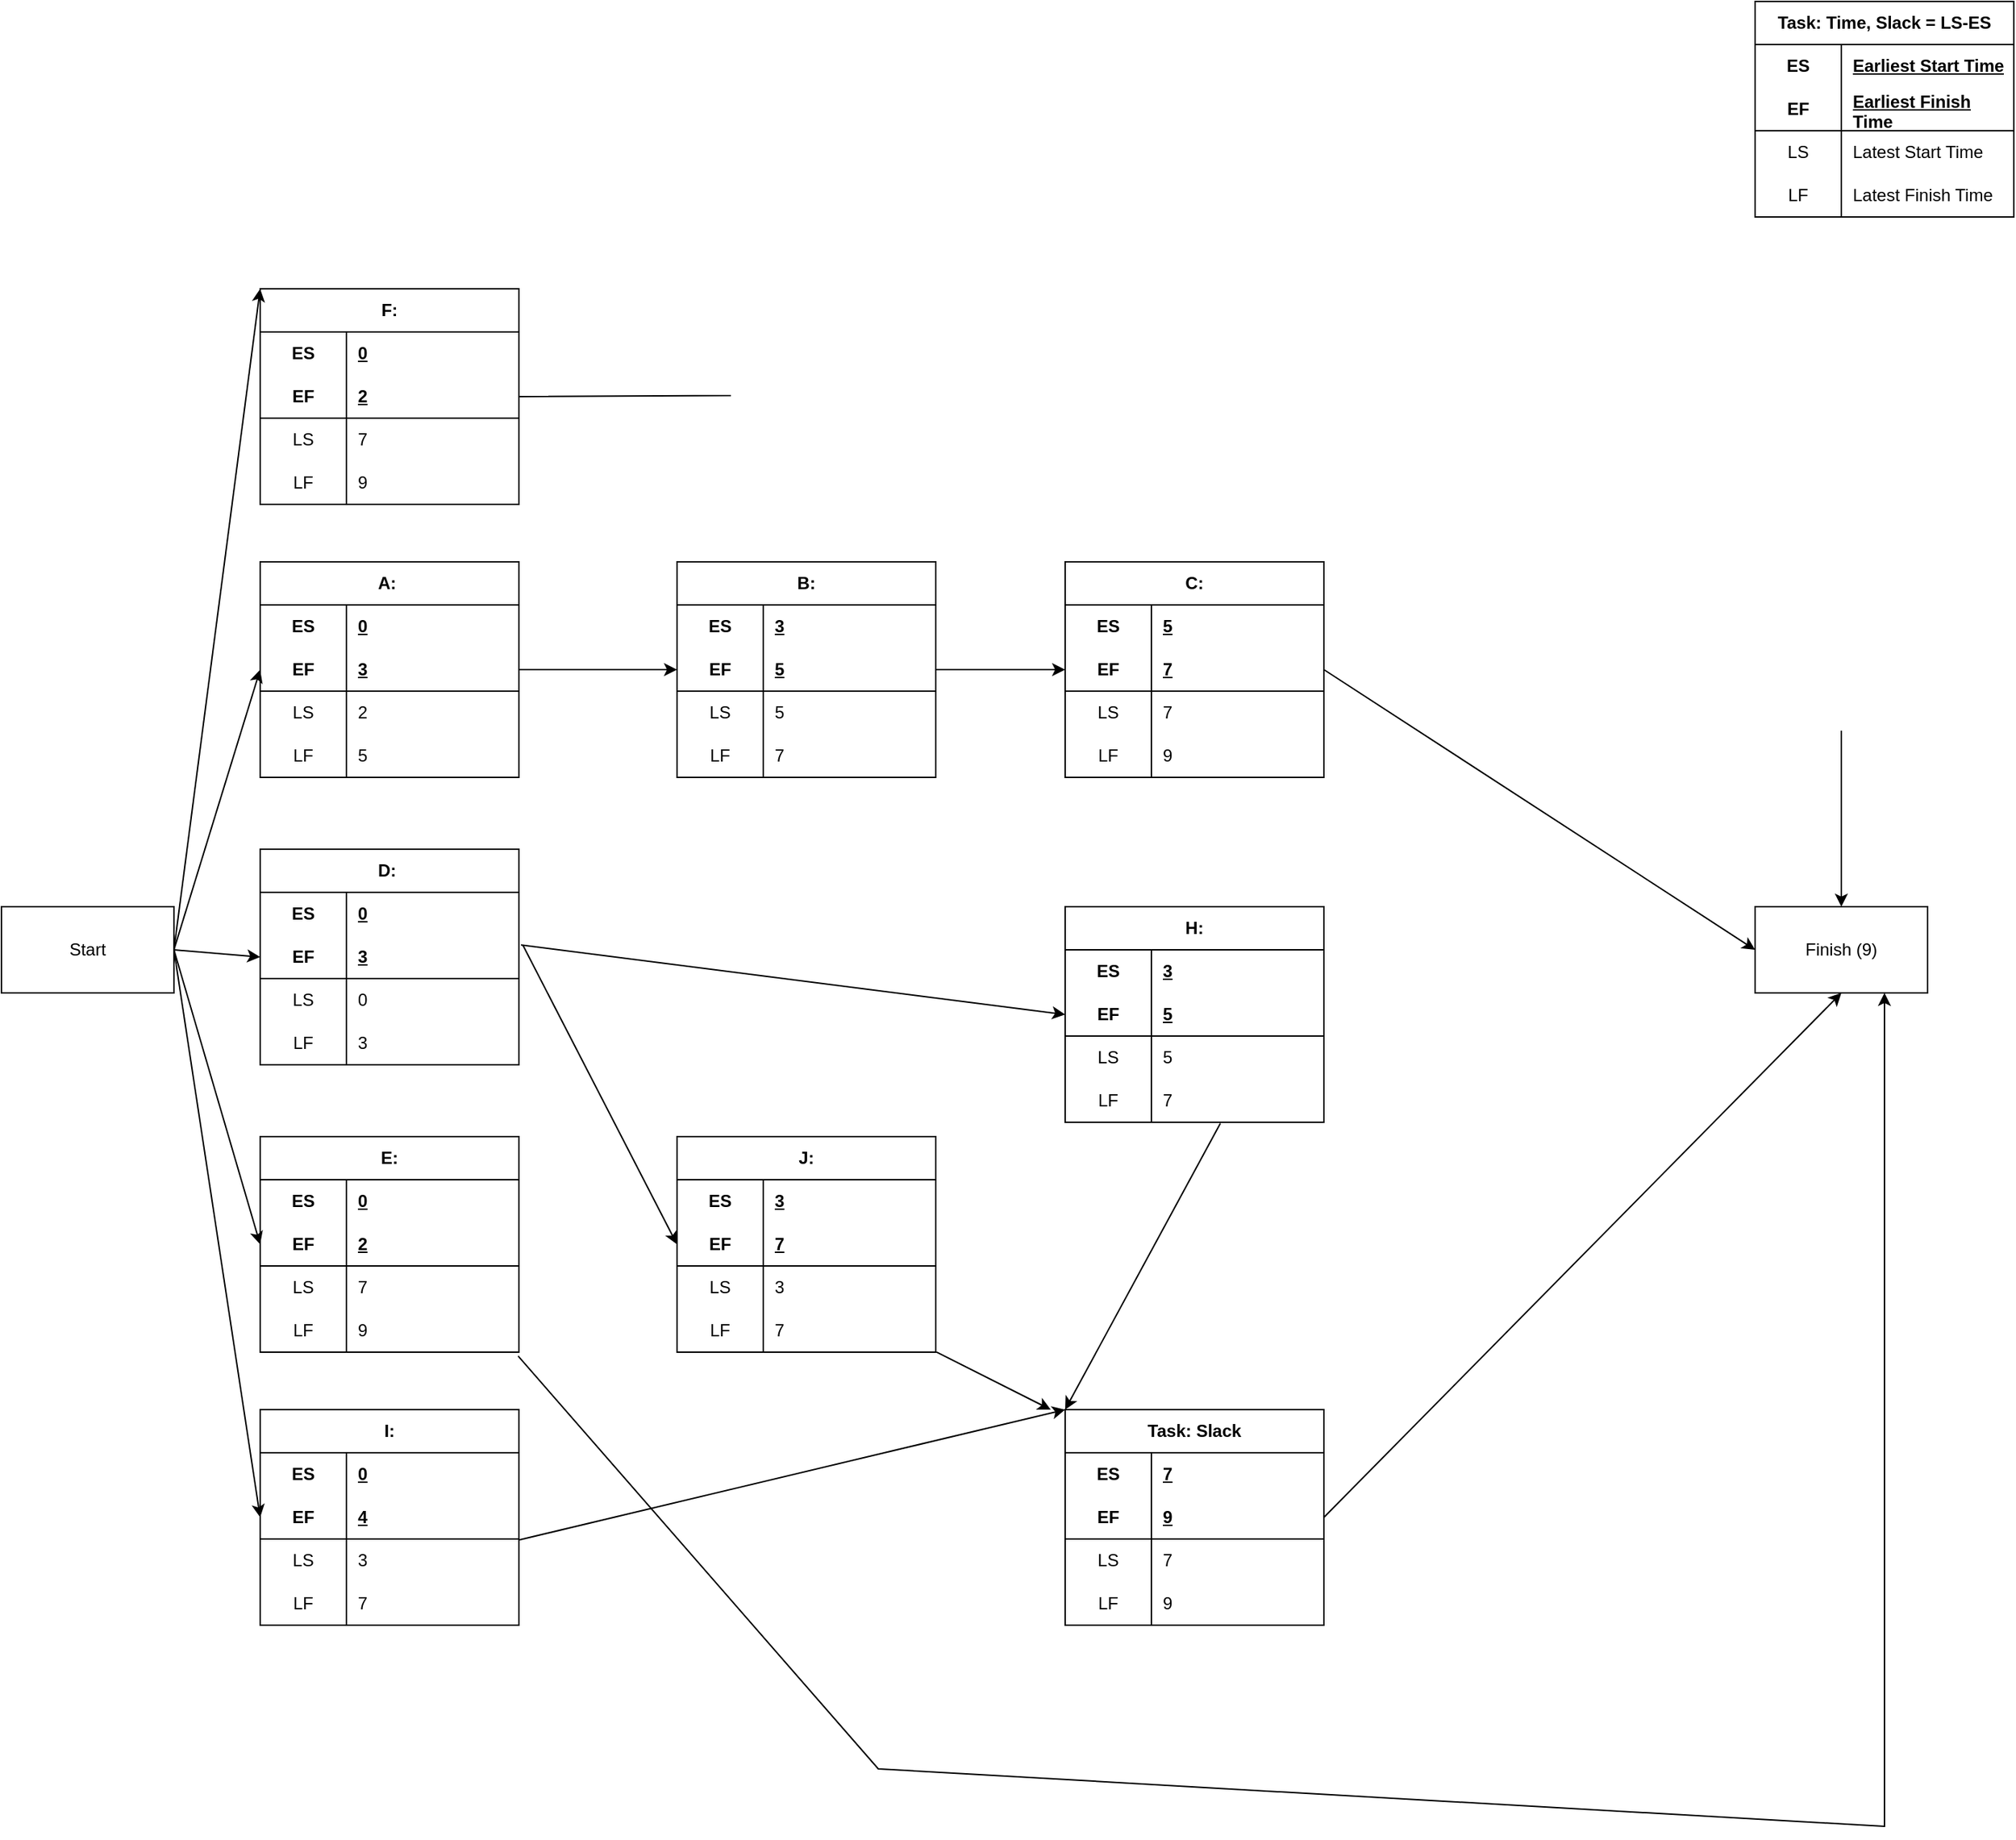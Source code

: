 <mxfile version="24.6.4" type="github">
  <diagram name="Page-1" id="XeoXQkk8DJOPm01lvO3H">
    <mxGraphModel dx="3203" dy="2338" grid="1" gridSize="10" guides="1" tooltips="1" connect="1" arrows="1" fold="1" page="1" pageScale="1" pageWidth="850" pageHeight="1100" math="0" shadow="0">
      <root>
        <mxCell id="0" />
        <mxCell id="1" parent="0" />
        <mxCell id="TJnbPztA86zwDhUVfEwh-1" value="Start" style="rounded=0;whiteSpace=wrap;html=1;" parent="1" vertex="1">
          <mxGeometry x="-210" y="400" width="120" height="60" as="geometry" />
        </mxCell>
        <mxCell id="TJnbPztA86zwDhUVfEwh-16" value="Task: Time, Slack = LS-ES" style="shape=table;startSize=30;container=1;collapsible=1;childLayout=tableLayout;fixedRows=1;rowLines=0;fontStyle=1;align=center;resizeLast=1;html=1;whiteSpace=wrap;" parent="1" vertex="1">
          <mxGeometry x="1010" y="-230" width="180" height="150" as="geometry" />
        </mxCell>
        <mxCell id="TJnbPztA86zwDhUVfEwh-17" value="" style="shape=tableRow;horizontal=0;startSize=0;swimlaneHead=0;swimlaneBody=0;fillColor=none;collapsible=0;dropTarget=0;points=[[0,0.5],[1,0.5]];portConstraint=eastwest;top=0;left=0;right=0;bottom=0;html=1;" parent="TJnbPztA86zwDhUVfEwh-16" vertex="1">
          <mxGeometry y="30" width="180" height="30" as="geometry" />
        </mxCell>
        <mxCell id="TJnbPztA86zwDhUVfEwh-18" value="ES" style="shape=partialRectangle;connectable=0;fillColor=none;top=0;left=0;bottom=0;right=0;fontStyle=1;overflow=hidden;html=1;whiteSpace=wrap;" parent="TJnbPztA86zwDhUVfEwh-17" vertex="1">
          <mxGeometry width="60" height="30" as="geometry">
            <mxRectangle width="60" height="30" as="alternateBounds" />
          </mxGeometry>
        </mxCell>
        <mxCell id="TJnbPztA86zwDhUVfEwh-19" value="Earliest Start Time" style="shape=partialRectangle;connectable=0;fillColor=none;top=0;left=0;bottom=0;right=0;align=left;spacingLeft=6;fontStyle=5;overflow=hidden;html=1;whiteSpace=wrap;" parent="TJnbPztA86zwDhUVfEwh-17" vertex="1">
          <mxGeometry x="60" width="120" height="30" as="geometry">
            <mxRectangle width="120" height="30" as="alternateBounds" />
          </mxGeometry>
        </mxCell>
        <mxCell id="TJnbPztA86zwDhUVfEwh-20" value="" style="shape=tableRow;horizontal=0;startSize=0;swimlaneHead=0;swimlaneBody=0;fillColor=none;collapsible=0;dropTarget=0;points=[[0,0.5],[1,0.5]];portConstraint=eastwest;top=0;left=0;right=0;bottom=1;html=1;" parent="TJnbPztA86zwDhUVfEwh-16" vertex="1">
          <mxGeometry y="60" width="180" height="30" as="geometry" />
        </mxCell>
        <mxCell id="TJnbPztA86zwDhUVfEwh-21" value="EF" style="shape=partialRectangle;connectable=0;fillColor=none;top=0;left=0;bottom=0;right=0;fontStyle=1;overflow=hidden;html=1;whiteSpace=wrap;" parent="TJnbPztA86zwDhUVfEwh-20" vertex="1">
          <mxGeometry width="60" height="30" as="geometry">
            <mxRectangle width="60" height="30" as="alternateBounds" />
          </mxGeometry>
        </mxCell>
        <mxCell id="TJnbPztA86zwDhUVfEwh-22" value="Earliest Finish Time" style="shape=partialRectangle;connectable=0;fillColor=none;top=0;left=0;bottom=0;right=0;align=left;spacingLeft=6;fontStyle=5;overflow=hidden;html=1;whiteSpace=wrap;" parent="TJnbPztA86zwDhUVfEwh-20" vertex="1">
          <mxGeometry x="60" width="120" height="30" as="geometry">
            <mxRectangle width="120" height="30" as="alternateBounds" />
          </mxGeometry>
        </mxCell>
        <mxCell id="TJnbPztA86zwDhUVfEwh-23" value="" style="shape=tableRow;horizontal=0;startSize=0;swimlaneHead=0;swimlaneBody=0;fillColor=none;collapsible=0;dropTarget=0;points=[[0,0.5],[1,0.5]];portConstraint=eastwest;top=0;left=0;right=0;bottom=0;html=1;" parent="TJnbPztA86zwDhUVfEwh-16" vertex="1">
          <mxGeometry y="90" width="180" height="30" as="geometry" />
        </mxCell>
        <mxCell id="TJnbPztA86zwDhUVfEwh-24" value="LS" style="shape=partialRectangle;connectable=0;fillColor=none;top=0;left=0;bottom=0;right=0;editable=1;overflow=hidden;html=1;whiteSpace=wrap;" parent="TJnbPztA86zwDhUVfEwh-23" vertex="1">
          <mxGeometry width="60" height="30" as="geometry">
            <mxRectangle width="60" height="30" as="alternateBounds" />
          </mxGeometry>
        </mxCell>
        <mxCell id="TJnbPztA86zwDhUVfEwh-25" value="Latest Start Time" style="shape=partialRectangle;connectable=0;fillColor=none;top=0;left=0;bottom=0;right=0;align=left;spacingLeft=6;overflow=hidden;html=1;whiteSpace=wrap;" parent="TJnbPztA86zwDhUVfEwh-23" vertex="1">
          <mxGeometry x="60" width="120" height="30" as="geometry">
            <mxRectangle width="120" height="30" as="alternateBounds" />
          </mxGeometry>
        </mxCell>
        <mxCell id="TJnbPztA86zwDhUVfEwh-26" value="" style="shape=tableRow;horizontal=0;startSize=0;swimlaneHead=0;swimlaneBody=0;fillColor=none;collapsible=0;dropTarget=0;points=[[0,0.5],[1,0.5]];portConstraint=eastwest;top=0;left=0;right=0;bottom=0;html=1;" parent="TJnbPztA86zwDhUVfEwh-16" vertex="1">
          <mxGeometry y="120" width="180" height="30" as="geometry" />
        </mxCell>
        <mxCell id="TJnbPztA86zwDhUVfEwh-27" value="LF" style="shape=partialRectangle;connectable=0;fillColor=none;top=0;left=0;bottom=0;right=0;editable=1;overflow=hidden;html=1;whiteSpace=wrap;" parent="TJnbPztA86zwDhUVfEwh-26" vertex="1">
          <mxGeometry width="60" height="30" as="geometry">
            <mxRectangle width="60" height="30" as="alternateBounds" />
          </mxGeometry>
        </mxCell>
        <mxCell id="TJnbPztA86zwDhUVfEwh-28" value="Latest Finish Time" style="shape=partialRectangle;connectable=0;fillColor=none;top=0;left=0;bottom=0;right=0;align=left;spacingLeft=6;overflow=hidden;html=1;whiteSpace=wrap;" parent="TJnbPztA86zwDhUVfEwh-26" vertex="1">
          <mxGeometry x="60" width="120" height="30" as="geometry">
            <mxRectangle width="120" height="30" as="alternateBounds" />
          </mxGeometry>
        </mxCell>
        <mxCell id="5bcK5-Rr-_9AO2R4I1Wy-1" value="A:&amp;nbsp;" style="shape=table;startSize=30;container=1;collapsible=1;childLayout=tableLayout;fixedRows=1;rowLines=0;fontStyle=1;align=center;resizeLast=1;html=1;whiteSpace=wrap;" vertex="1" parent="1">
          <mxGeometry x="-30" y="160" width="180" height="150" as="geometry" />
        </mxCell>
        <mxCell id="5bcK5-Rr-_9AO2R4I1Wy-2" value="" style="shape=tableRow;horizontal=0;startSize=0;swimlaneHead=0;swimlaneBody=0;fillColor=none;collapsible=0;dropTarget=0;points=[[0,0.5],[1,0.5]];portConstraint=eastwest;top=0;left=0;right=0;bottom=0;html=1;" vertex="1" parent="5bcK5-Rr-_9AO2R4I1Wy-1">
          <mxGeometry y="30" width="180" height="30" as="geometry" />
        </mxCell>
        <mxCell id="5bcK5-Rr-_9AO2R4I1Wy-3" value="ES" style="shape=partialRectangle;connectable=0;fillColor=none;top=0;left=0;bottom=0;right=0;fontStyle=1;overflow=hidden;html=1;whiteSpace=wrap;" vertex="1" parent="5bcK5-Rr-_9AO2R4I1Wy-2">
          <mxGeometry width="60" height="30" as="geometry">
            <mxRectangle width="60" height="30" as="alternateBounds" />
          </mxGeometry>
        </mxCell>
        <mxCell id="5bcK5-Rr-_9AO2R4I1Wy-4" value="0" style="shape=partialRectangle;connectable=0;fillColor=none;top=0;left=0;bottom=0;right=0;align=left;spacingLeft=6;fontStyle=5;overflow=hidden;html=1;whiteSpace=wrap;" vertex="1" parent="5bcK5-Rr-_9AO2R4I1Wy-2">
          <mxGeometry x="60" width="120" height="30" as="geometry">
            <mxRectangle width="120" height="30" as="alternateBounds" />
          </mxGeometry>
        </mxCell>
        <mxCell id="5bcK5-Rr-_9AO2R4I1Wy-5" value="" style="shape=tableRow;horizontal=0;startSize=0;swimlaneHead=0;swimlaneBody=0;fillColor=none;collapsible=0;dropTarget=0;points=[[0,0.5],[1,0.5]];portConstraint=eastwest;top=0;left=0;right=0;bottom=1;html=1;" vertex="1" parent="5bcK5-Rr-_9AO2R4I1Wy-1">
          <mxGeometry y="60" width="180" height="30" as="geometry" />
        </mxCell>
        <mxCell id="5bcK5-Rr-_9AO2R4I1Wy-6" value="EF" style="shape=partialRectangle;connectable=0;fillColor=none;top=0;left=0;bottom=0;right=0;fontStyle=1;overflow=hidden;html=1;whiteSpace=wrap;" vertex="1" parent="5bcK5-Rr-_9AO2R4I1Wy-5">
          <mxGeometry width="60" height="30" as="geometry">
            <mxRectangle width="60" height="30" as="alternateBounds" />
          </mxGeometry>
        </mxCell>
        <mxCell id="5bcK5-Rr-_9AO2R4I1Wy-7" value="3" style="shape=partialRectangle;connectable=0;fillColor=none;top=0;left=0;bottom=0;right=0;align=left;spacingLeft=6;fontStyle=5;overflow=hidden;html=1;whiteSpace=wrap;" vertex="1" parent="5bcK5-Rr-_9AO2R4I1Wy-5">
          <mxGeometry x="60" width="120" height="30" as="geometry">
            <mxRectangle width="120" height="30" as="alternateBounds" />
          </mxGeometry>
        </mxCell>
        <mxCell id="5bcK5-Rr-_9AO2R4I1Wy-8" value="" style="shape=tableRow;horizontal=0;startSize=0;swimlaneHead=0;swimlaneBody=0;fillColor=none;collapsible=0;dropTarget=0;points=[[0,0.5],[1,0.5]];portConstraint=eastwest;top=0;left=0;right=0;bottom=0;html=1;" vertex="1" parent="5bcK5-Rr-_9AO2R4I1Wy-1">
          <mxGeometry y="90" width="180" height="30" as="geometry" />
        </mxCell>
        <mxCell id="5bcK5-Rr-_9AO2R4I1Wy-9" value="LS" style="shape=partialRectangle;connectable=0;fillColor=none;top=0;left=0;bottom=0;right=0;editable=1;overflow=hidden;html=1;whiteSpace=wrap;" vertex="1" parent="5bcK5-Rr-_9AO2R4I1Wy-8">
          <mxGeometry width="60" height="30" as="geometry">
            <mxRectangle width="60" height="30" as="alternateBounds" />
          </mxGeometry>
        </mxCell>
        <mxCell id="5bcK5-Rr-_9AO2R4I1Wy-10" value="2" style="shape=partialRectangle;connectable=0;fillColor=none;top=0;left=0;bottom=0;right=0;align=left;spacingLeft=6;overflow=hidden;html=1;whiteSpace=wrap;" vertex="1" parent="5bcK5-Rr-_9AO2R4I1Wy-8">
          <mxGeometry x="60" width="120" height="30" as="geometry">
            <mxRectangle width="120" height="30" as="alternateBounds" />
          </mxGeometry>
        </mxCell>
        <mxCell id="5bcK5-Rr-_9AO2R4I1Wy-11" value="" style="shape=tableRow;horizontal=0;startSize=0;swimlaneHead=0;swimlaneBody=0;fillColor=none;collapsible=0;dropTarget=0;points=[[0,0.5],[1,0.5]];portConstraint=eastwest;top=0;left=0;right=0;bottom=0;html=1;" vertex="1" parent="5bcK5-Rr-_9AO2R4I1Wy-1">
          <mxGeometry y="120" width="180" height="30" as="geometry" />
        </mxCell>
        <mxCell id="5bcK5-Rr-_9AO2R4I1Wy-12" value="LF" style="shape=partialRectangle;connectable=0;fillColor=none;top=0;left=0;bottom=0;right=0;editable=1;overflow=hidden;html=1;whiteSpace=wrap;" vertex="1" parent="5bcK5-Rr-_9AO2R4I1Wy-11">
          <mxGeometry width="60" height="30" as="geometry">
            <mxRectangle width="60" height="30" as="alternateBounds" />
          </mxGeometry>
        </mxCell>
        <mxCell id="5bcK5-Rr-_9AO2R4I1Wy-13" value="5" style="shape=partialRectangle;connectable=0;fillColor=none;top=0;left=0;bottom=0;right=0;align=left;spacingLeft=6;overflow=hidden;html=1;whiteSpace=wrap;" vertex="1" parent="5bcK5-Rr-_9AO2R4I1Wy-11">
          <mxGeometry x="60" width="120" height="30" as="geometry">
            <mxRectangle width="120" height="30" as="alternateBounds" />
          </mxGeometry>
        </mxCell>
        <mxCell id="5bcK5-Rr-_9AO2R4I1Wy-14" value="D:&amp;nbsp;" style="shape=table;startSize=30;container=1;collapsible=1;childLayout=tableLayout;fixedRows=1;rowLines=0;fontStyle=1;align=center;resizeLast=1;html=1;whiteSpace=wrap;" vertex="1" parent="1">
          <mxGeometry x="-30" y="360" width="180" height="150" as="geometry" />
        </mxCell>
        <mxCell id="5bcK5-Rr-_9AO2R4I1Wy-15" value="" style="shape=tableRow;horizontal=0;startSize=0;swimlaneHead=0;swimlaneBody=0;fillColor=none;collapsible=0;dropTarget=0;points=[[0,0.5],[1,0.5]];portConstraint=eastwest;top=0;left=0;right=0;bottom=0;html=1;" vertex="1" parent="5bcK5-Rr-_9AO2R4I1Wy-14">
          <mxGeometry y="30" width="180" height="30" as="geometry" />
        </mxCell>
        <mxCell id="5bcK5-Rr-_9AO2R4I1Wy-16" value="ES" style="shape=partialRectangle;connectable=0;fillColor=none;top=0;left=0;bottom=0;right=0;fontStyle=1;overflow=hidden;html=1;whiteSpace=wrap;" vertex="1" parent="5bcK5-Rr-_9AO2R4I1Wy-15">
          <mxGeometry width="60" height="30" as="geometry">
            <mxRectangle width="60" height="30" as="alternateBounds" />
          </mxGeometry>
        </mxCell>
        <mxCell id="5bcK5-Rr-_9AO2R4I1Wy-17" value="0" style="shape=partialRectangle;connectable=0;fillColor=none;top=0;left=0;bottom=0;right=0;align=left;spacingLeft=6;fontStyle=5;overflow=hidden;html=1;whiteSpace=wrap;" vertex="1" parent="5bcK5-Rr-_9AO2R4I1Wy-15">
          <mxGeometry x="60" width="120" height="30" as="geometry">
            <mxRectangle width="120" height="30" as="alternateBounds" />
          </mxGeometry>
        </mxCell>
        <mxCell id="5bcK5-Rr-_9AO2R4I1Wy-18" value="" style="shape=tableRow;horizontal=0;startSize=0;swimlaneHead=0;swimlaneBody=0;fillColor=none;collapsible=0;dropTarget=0;points=[[0,0.5],[1,0.5]];portConstraint=eastwest;top=0;left=0;right=0;bottom=1;html=1;" vertex="1" parent="5bcK5-Rr-_9AO2R4I1Wy-14">
          <mxGeometry y="60" width="180" height="30" as="geometry" />
        </mxCell>
        <mxCell id="5bcK5-Rr-_9AO2R4I1Wy-19" value="EF" style="shape=partialRectangle;connectable=0;fillColor=none;top=0;left=0;bottom=0;right=0;fontStyle=1;overflow=hidden;html=1;whiteSpace=wrap;" vertex="1" parent="5bcK5-Rr-_9AO2R4I1Wy-18">
          <mxGeometry width="60" height="30" as="geometry">
            <mxRectangle width="60" height="30" as="alternateBounds" />
          </mxGeometry>
        </mxCell>
        <mxCell id="5bcK5-Rr-_9AO2R4I1Wy-20" value="3" style="shape=partialRectangle;connectable=0;fillColor=none;top=0;left=0;bottom=0;right=0;align=left;spacingLeft=6;fontStyle=5;overflow=hidden;html=1;whiteSpace=wrap;" vertex="1" parent="5bcK5-Rr-_9AO2R4I1Wy-18">
          <mxGeometry x="60" width="120" height="30" as="geometry">
            <mxRectangle width="120" height="30" as="alternateBounds" />
          </mxGeometry>
        </mxCell>
        <mxCell id="5bcK5-Rr-_9AO2R4I1Wy-21" value="" style="shape=tableRow;horizontal=0;startSize=0;swimlaneHead=0;swimlaneBody=0;fillColor=none;collapsible=0;dropTarget=0;points=[[0,0.5],[1,0.5]];portConstraint=eastwest;top=0;left=0;right=0;bottom=0;html=1;" vertex="1" parent="5bcK5-Rr-_9AO2R4I1Wy-14">
          <mxGeometry y="90" width="180" height="30" as="geometry" />
        </mxCell>
        <mxCell id="5bcK5-Rr-_9AO2R4I1Wy-22" value="LS" style="shape=partialRectangle;connectable=0;fillColor=none;top=0;left=0;bottom=0;right=0;editable=1;overflow=hidden;html=1;whiteSpace=wrap;" vertex="1" parent="5bcK5-Rr-_9AO2R4I1Wy-21">
          <mxGeometry width="60" height="30" as="geometry">
            <mxRectangle width="60" height="30" as="alternateBounds" />
          </mxGeometry>
        </mxCell>
        <mxCell id="5bcK5-Rr-_9AO2R4I1Wy-23" value="0" style="shape=partialRectangle;connectable=0;fillColor=none;top=0;left=0;bottom=0;right=0;align=left;spacingLeft=6;overflow=hidden;html=1;whiteSpace=wrap;" vertex="1" parent="5bcK5-Rr-_9AO2R4I1Wy-21">
          <mxGeometry x="60" width="120" height="30" as="geometry">
            <mxRectangle width="120" height="30" as="alternateBounds" />
          </mxGeometry>
        </mxCell>
        <mxCell id="5bcK5-Rr-_9AO2R4I1Wy-24" value="" style="shape=tableRow;horizontal=0;startSize=0;swimlaneHead=0;swimlaneBody=0;fillColor=none;collapsible=0;dropTarget=0;points=[[0,0.5],[1,0.5]];portConstraint=eastwest;top=0;left=0;right=0;bottom=0;html=1;" vertex="1" parent="5bcK5-Rr-_9AO2R4I1Wy-14">
          <mxGeometry y="120" width="180" height="30" as="geometry" />
        </mxCell>
        <mxCell id="5bcK5-Rr-_9AO2R4I1Wy-25" value="LF" style="shape=partialRectangle;connectable=0;fillColor=none;top=0;left=0;bottom=0;right=0;editable=1;overflow=hidden;html=1;whiteSpace=wrap;" vertex="1" parent="5bcK5-Rr-_9AO2R4I1Wy-24">
          <mxGeometry width="60" height="30" as="geometry">
            <mxRectangle width="60" height="30" as="alternateBounds" />
          </mxGeometry>
        </mxCell>
        <mxCell id="5bcK5-Rr-_9AO2R4I1Wy-26" value="3" style="shape=partialRectangle;connectable=0;fillColor=none;top=0;left=0;bottom=0;right=0;align=left;spacingLeft=6;overflow=hidden;html=1;whiteSpace=wrap;" vertex="1" parent="5bcK5-Rr-_9AO2R4I1Wy-24">
          <mxGeometry x="60" width="120" height="30" as="geometry">
            <mxRectangle width="120" height="30" as="alternateBounds" />
          </mxGeometry>
        </mxCell>
        <mxCell id="5bcK5-Rr-_9AO2R4I1Wy-27" value="E:" style="shape=table;startSize=30;container=1;collapsible=1;childLayout=tableLayout;fixedRows=1;rowLines=0;fontStyle=1;align=center;resizeLast=1;html=1;whiteSpace=wrap;" vertex="1" parent="1">
          <mxGeometry x="-30" y="560" width="180" height="150" as="geometry" />
        </mxCell>
        <mxCell id="5bcK5-Rr-_9AO2R4I1Wy-28" value="" style="shape=tableRow;horizontal=0;startSize=0;swimlaneHead=0;swimlaneBody=0;fillColor=none;collapsible=0;dropTarget=0;points=[[0,0.5],[1,0.5]];portConstraint=eastwest;top=0;left=0;right=0;bottom=0;html=1;" vertex="1" parent="5bcK5-Rr-_9AO2R4I1Wy-27">
          <mxGeometry y="30" width="180" height="30" as="geometry" />
        </mxCell>
        <mxCell id="5bcK5-Rr-_9AO2R4I1Wy-29" value="ES" style="shape=partialRectangle;connectable=0;fillColor=none;top=0;left=0;bottom=0;right=0;fontStyle=1;overflow=hidden;html=1;whiteSpace=wrap;" vertex="1" parent="5bcK5-Rr-_9AO2R4I1Wy-28">
          <mxGeometry width="60" height="30" as="geometry">
            <mxRectangle width="60" height="30" as="alternateBounds" />
          </mxGeometry>
        </mxCell>
        <mxCell id="5bcK5-Rr-_9AO2R4I1Wy-30" value="0" style="shape=partialRectangle;connectable=0;fillColor=none;top=0;left=0;bottom=0;right=0;align=left;spacingLeft=6;fontStyle=5;overflow=hidden;html=1;whiteSpace=wrap;" vertex="1" parent="5bcK5-Rr-_9AO2R4I1Wy-28">
          <mxGeometry x="60" width="120" height="30" as="geometry">
            <mxRectangle width="120" height="30" as="alternateBounds" />
          </mxGeometry>
        </mxCell>
        <mxCell id="5bcK5-Rr-_9AO2R4I1Wy-31" value="" style="shape=tableRow;horizontal=0;startSize=0;swimlaneHead=0;swimlaneBody=0;fillColor=none;collapsible=0;dropTarget=0;points=[[0,0.5],[1,0.5]];portConstraint=eastwest;top=0;left=0;right=0;bottom=1;html=1;" vertex="1" parent="5bcK5-Rr-_9AO2R4I1Wy-27">
          <mxGeometry y="60" width="180" height="30" as="geometry" />
        </mxCell>
        <mxCell id="5bcK5-Rr-_9AO2R4I1Wy-32" value="EF" style="shape=partialRectangle;connectable=0;fillColor=none;top=0;left=0;bottom=0;right=0;fontStyle=1;overflow=hidden;html=1;whiteSpace=wrap;" vertex="1" parent="5bcK5-Rr-_9AO2R4I1Wy-31">
          <mxGeometry width="60" height="30" as="geometry">
            <mxRectangle width="60" height="30" as="alternateBounds" />
          </mxGeometry>
        </mxCell>
        <mxCell id="5bcK5-Rr-_9AO2R4I1Wy-33" value="2" style="shape=partialRectangle;connectable=0;fillColor=none;top=0;left=0;bottom=0;right=0;align=left;spacingLeft=6;fontStyle=5;overflow=hidden;html=1;whiteSpace=wrap;" vertex="1" parent="5bcK5-Rr-_9AO2R4I1Wy-31">
          <mxGeometry x="60" width="120" height="30" as="geometry">
            <mxRectangle width="120" height="30" as="alternateBounds" />
          </mxGeometry>
        </mxCell>
        <mxCell id="5bcK5-Rr-_9AO2R4I1Wy-34" value="" style="shape=tableRow;horizontal=0;startSize=0;swimlaneHead=0;swimlaneBody=0;fillColor=none;collapsible=0;dropTarget=0;points=[[0,0.5],[1,0.5]];portConstraint=eastwest;top=0;left=0;right=0;bottom=0;html=1;" vertex="1" parent="5bcK5-Rr-_9AO2R4I1Wy-27">
          <mxGeometry y="90" width="180" height="30" as="geometry" />
        </mxCell>
        <mxCell id="5bcK5-Rr-_9AO2R4I1Wy-35" value="LS" style="shape=partialRectangle;connectable=0;fillColor=none;top=0;left=0;bottom=0;right=0;editable=1;overflow=hidden;html=1;whiteSpace=wrap;" vertex="1" parent="5bcK5-Rr-_9AO2R4I1Wy-34">
          <mxGeometry width="60" height="30" as="geometry">
            <mxRectangle width="60" height="30" as="alternateBounds" />
          </mxGeometry>
        </mxCell>
        <mxCell id="5bcK5-Rr-_9AO2R4I1Wy-36" value="7" style="shape=partialRectangle;connectable=0;fillColor=none;top=0;left=0;bottom=0;right=0;align=left;spacingLeft=6;overflow=hidden;html=1;whiteSpace=wrap;" vertex="1" parent="5bcK5-Rr-_9AO2R4I1Wy-34">
          <mxGeometry x="60" width="120" height="30" as="geometry">
            <mxRectangle width="120" height="30" as="alternateBounds" />
          </mxGeometry>
        </mxCell>
        <mxCell id="5bcK5-Rr-_9AO2R4I1Wy-37" value="" style="shape=tableRow;horizontal=0;startSize=0;swimlaneHead=0;swimlaneBody=0;fillColor=none;collapsible=0;dropTarget=0;points=[[0,0.5],[1,0.5]];portConstraint=eastwest;top=0;left=0;right=0;bottom=0;html=1;" vertex="1" parent="5bcK5-Rr-_9AO2R4I1Wy-27">
          <mxGeometry y="120" width="180" height="30" as="geometry" />
        </mxCell>
        <mxCell id="5bcK5-Rr-_9AO2R4I1Wy-38" value="LF" style="shape=partialRectangle;connectable=0;fillColor=none;top=0;left=0;bottom=0;right=0;editable=1;overflow=hidden;html=1;whiteSpace=wrap;" vertex="1" parent="5bcK5-Rr-_9AO2R4I1Wy-37">
          <mxGeometry width="60" height="30" as="geometry">
            <mxRectangle width="60" height="30" as="alternateBounds" />
          </mxGeometry>
        </mxCell>
        <mxCell id="5bcK5-Rr-_9AO2R4I1Wy-39" value="9" style="shape=partialRectangle;connectable=0;fillColor=none;top=0;left=0;bottom=0;right=0;align=left;spacingLeft=6;overflow=hidden;html=1;whiteSpace=wrap;" vertex="1" parent="5bcK5-Rr-_9AO2R4I1Wy-37">
          <mxGeometry x="60" width="120" height="30" as="geometry">
            <mxRectangle width="120" height="30" as="alternateBounds" />
          </mxGeometry>
        </mxCell>
        <mxCell id="5bcK5-Rr-_9AO2R4I1Wy-40" value="F:" style="shape=table;startSize=30;container=1;collapsible=1;childLayout=tableLayout;fixedRows=1;rowLines=0;fontStyle=1;align=center;resizeLast=1;html=1;whiteSpace=wrap;" vertex="1" parent="1">
          <mxGeometry x="-30" y="-30" width="180" height="150" as="geometry" />
        </mxCell>
        <mxCell id="5bcK5-Rr-_9AO2R4I1Wy-41" value="" style="shape=tableRow;horizontal=0;startSize=0;swimlaneHead=0;swimlaneBody=0;fillColor=none;collapsible=0;dropTarget=0;points=[[0,0.5],[1,0.5]];portConstraint=eastwest;top=0;left=0;right=0;bottom=0;html=1;" vertex="1" parent="5bcK5-Rr-_9AO2R4I1Wy-40">
          <mxGeometry y="30" width="180" height="30" as="geometry" />
        </mxCell>
        <mxCell id="5bcK5-Rr-_9AO2R4I1Wy-42" value="ES" style="shape=partialRectangle;connectable=0;fillColor=none;top=0;left=0;bottom=0;right=0;fontStyle=1;overflow=hidden;html=1;whiteSpace=wrap;" vertex="1" parent="5bcK5-Rr-_9AO2R4I1Wy-41">
          <mxGeometry width="60" height="30" as="geometry">
            <mxRectangle width="60" height="30" as="alternateBounds" />
          </mxGeometry>
        </mxCell>
        <mxCell id="5bcK5-Rr-_9AO2R4I1Wy-43" value="0" style="shape=partialRectangle;connectable=0;fillColor=none;top=0;left=0;bottom=0;right=0;align=left;spacingLeft=6;fontStyle=5;overflow=hidden;html=1;whiteSpace=wrap;" vertex="1" parent="5bcK5-Rr-_9AO2R4I1Wy-41">
          <mxGeometry x="60" width="120" height="30" as="geometry">
            <mxRectangle width="120" height="30" as="alternateBounds" />
          </mxGeometry>
        </mxCell>
        <mxCell id="5bcK5-Rr-_9AO2R4I1Wy-44" value="" style="shape=tableRow;horizontal=0;startSize=0;swimlaneHead=0;swimlaneBody=0;fillColor=none;collapsible=0;dropTarget=0;points=[[0,0.5],[1,0.5]];portConstraint=eastwest;top=0;left=0;right=0;bottom=1;html=1;" vertex="1" parent="5bcK5-Rr-_9AO2R4I1Wy-40">
          <mxGeometry y="60" width="180" height="30" as="geometry" />
        </mxCell>
        <mxCell id="5bcK5-Rr-_9AO2R4I1Wy-45" value="EF" style="shape=partialRectangle;connectable=0;fillColor=none;top=0;left=0;bottom=0;right=0;fontStyle=1;overflow=hidden;html=1;whiteSpace=wrap;" vertex="1" parent="5bcK5-Rr-_9AO2R4I1Wy-44">
          <mxGeometry width="60" height="30" as="geometry">
            <mxRectangle width="60" height="30" as="alternateBounds" />
          </mxGeometry>
        </mxCell>
        <mxCell id="5bcK5-Rr-_9AO2R4I1Wy-46" value="2" style="shape=partialRectangle;connectable=0;fillColor=none;top=0;left=0;bottom=0;right=0;align=left;spacingLeft=6;fontStyle=5;overflow=hidden;html=1;whiteSpace=wrap;" vertex="1" parent="5bcK5-Rr-_9AO2R4I1Wy-44">
          <mxGeometry x="60" width="120" height="30" as="geometry">
            <mxRectangle width="120" height="30" as="alternateBounds" />
          </mxGeometry>
        </mxCell>
        <mxCell id="5bcK5-Rr-_9AO2R4I1Wy-47" value="" style="shape=tableRow;horizontal=0;startSize=0;swimlaneHead=0;swimlaneBody=0;fillColor=none;collapsible=0;dropTarget=0;points=[[0,0.5],[1,0.5]];portConstraint=eastwest;top=0;left=0;right=0;bottom=0;html=1;" vertex="1" parent="5bcK5-Rr-_9AO2R4I1Wy-40">
          <mxGeometry y="90" width="180" height="30" as="geometry" />
        </mxCell>
        <mxCell id="5bcK5-Rr-_9AO2R4I1Wy-48" value="LS" style="shape=partialRectangle;connectable=0;fillColor=none;top=0;left=0;bottom=0;right=0;editable=1;overflow=hidden;html=1;whiteSpace=wrap;" vertex="1" parent="5bcK5-Rr-_9AO2R4I1Wy-47">
          <mxGeometry width="60" height="30" as="geometry">
            <mxRectangle width="60" height="30" as="alternateBounds" />
          </mxGeometry>
        </mxCell>
        <mxCell id="5bcK5-Rr-_9AO2R4I1Wy-49" value="7" style="shape=partialRectangle;connectable=0;fillColor=none;top=0;left=0;bottom=0;right=0;align=left;spacingLeft=6;overflow=hidden;html=1;whiteSpace=wrap;" vertex="1" parent="5bcK5-Rr-_9AO2R4I1Wy-47">
          <mxGeometry x="60" width="120" height="30" as="geometry">
            <mxRectangle width="120" height="30" as="alternateBounds" />
          </mxGeometry>
        </mxCell>
        <mxCell id="5bcK5-Rr-_9AO2R4I1Wy-50" value="" style="shape=tableRow;horizontal=0;startSize=0;swimlaneHead=0;swimlaneBody=0;fillColor=none;collapsible=0;dropTarget=0;points=[[0,0.5],[1,0.5]];portConstraint=eastwest;top=0;left=0;right=0;bottom=0;html=1;" vertex="1" parent="5bcK5-Rr-_9AO2R4I1Wy-40">
          <mxGeometry y="120" width="180" height="30" as="geometry" />
        </mxCell>
        <mxCell id="5bcK5-Rr-_9AO2R4I1Wy-51" value="LF" style="shape=partialRectangle;connectable=0;fillColor=none;top=0;left=0;bottom=0;right=0;editable=1;overflow=hidden;html=1;whiteSpace=wrap;" vertex="1" parent="5bcK5-Rr-_9AO2R4I1Wy-50">
          <mxGeometry width="60" height="30" as="geometry">
            <mxRectangle width="60" height="30" as="alternateBounds" />
          </mxGeometry>
        </mxCell>
        <mxCell id="5bcK5-Rr-_9AO2R4I1Wy-52" value="9" style="shape=partialRectangle;connectable=0;fillColor=none;top=0;left=0;bottom=0;right=0;align=left;spacingLeft=6;overflow=hidden;html=1;whiteSpace=wrap;" vertex="1" parent="5bcK5-Rr-_9AO2R4I1Wy-50">
          <mxGeometry x="60" width="120" height="30" as="geometry">
            <mxRectangle width="120" height="30" as="alternateBounds" />
          </mxGeometry>
        </mxCell>
        <mxCell id="5bcK5-Rr-_9AO2R4I1Wy-53" value="I:" style="shape=table;startSize=30;container=1;collapsible=1;childLayout=tableLayout;fixedRows=1;rowLines=0;fontStyle=1;align=center;resizeLast=1;html=1;whiteSpace=wrap;" vertex="1" parent="1">
          <mxGeometry x="-30" y="750" width="180" height="150" as="geometry" />
        </mxCell>
        <mxCell id="5bcK5-Rr-_9AO2R4I1Wy-54" value="" style="shape=tableRow;horizontal=0;startSize=0;swimlaneHead=0;swimlaneBody=0;fillColor=none;collapsible=0;dropTarget=0;points=[[0,0.5],[1,0.5]];portConstraint=eastwest;top=0;left=0;right=0;bottom=0;html=1;" vertex="1" parent="5bcK5-Rr-_9AO2R4I1Wy-53">
          <mxGeometry y="30" width="180" height="30" as="geometry" />
        </mxCell>
        <mxCell id="5bcK5-Rr-_9AO2R4I1Wy-55" value="ES" style="shape=partialRectangle;connectable=0;fillColor=none;top=0;left=0;bottom=0;right=0;fontStyle=1;overflow=hidden;html=1;whiteSpace=wrap;" vertex="1" parent="5bcK5-Rr-_9AO2R4I1Wy-54">
          <mxGeometry width="60" height="30" as="geometry">
            <mxRectangle width="60" height="30" as="alternateBounds" />
          </mxGeometry>
        </mxCell>
        <mxCell id="5bcK5-Rr-_9AO2R4I1Wy-56" value="0" style="shape=partialRectangle;connectable=0;fillColor=none;top=0;left=0;bottom=0;right=0;align=left;spacingLeft=6;fontStyle=5;overflow=hidden;html=1;whiteSpace=wrap;" vertex="1" parent="5bcK5-Rr-_9AO2R4I1Wy-54">
          <mxGeometry x="60" width="120" height="30" as="geometry">
            <mxRectangle width="120" height="30" as="alternateBounds" />
          </mxGeometry>
        </mxCell>
        <mxCell id="5bcK5-Rr-_9AO2R4I1Wy-57" value="" style="shape=tableRow;horizontal=0;startSize=0;swimlaneHead=0;swimlaneBody=0;fillColor=none;collapsible=0;dropTarget=0;points=[[0,0.5],[1,0.5]];portConstraint=eastwest;top=0;left=0;right=0;bottom=1;html=1;" vertex="1" parent="5bcK5-Rr-_9AO2R4I1Wy-53">
          <mxGeometry y="60" width="180" height="30" as="geometry" />
        </mxCell>
        <mxCell id="5bcK5-Rr-_9AO2R4I1Wy-58" value="EF" style="shape=partialRectangle;connectable=0;fillColor=none;top=0;left=0;bottom=0;right=0;fontStyle=1;overflow=hidden;html=1;whiteSpace=wrap;" vertex="1" parent="5bcK5-Rr-_9AO2R4I1Wy-57">
          <mxGeometry width="60" height="30" as="geometry">
            <mxRectangle width="60" height="30" as="alternateBounds" />
          </mxGeometry>
        </mxCell>
        <mxCell id="5bcK5-Rr-_9AO2R4I1Wy-59" value="4" style="shape=partialRectangle;connectable=0;fillColor=none;top=0;left=0;bottom=0;right=0;align=left;spacingLeft=6;fontStyle=5;overflow=hidden;html=1;whiteSpace=wrap;" vertex="1" parent="5bcK5-Rr-_9AO2R4I1Wy-57">
          <mxGeometry x="60" width="120" height="30" as="geometry">
            <mxRectangle width="120" height="30" as="alternateBounds" />
          </mxGeometry>
        </mxCell>
        <mxCell id="5bcK5-Rr-_9AO2R4I1Wy-60" value="" style="shape=tableRow;horizontal=0;startSize=0;swimlaneHead=0;swimlaneBody=0;fillColor=none;collapsible=0;dropTarget=0;points=[[0,0.5],[1,0.5]];portConstraint=eastwest;top=0;left=0;right=0;bottom=0;html=1;" vertex="1" parent="5bcK5-Rr-_9AO2R4I1Wy-53">
          <mxGeometry y="90" width="180" height="30" as="geometry" />
        </mxCell>
        <mxCell id="5bcK5-Rr-_9AO2R4I1Wy-61" value="LS" style="shape=partialRectangle;connectable=0;fillColor=none;top=0;left=0;bottom=0;right=0;editable=1;overflow=hidden;html=1;whiteSpace=wrap;" vertex="1" parent="5bcK5-Rr-_9AO2R4I1Wy-60">
          <mxGeometry width="60" height="30" as="geometry">
            <mxRectangle width="60" height="30" as="alternateBounds" />
          </mxGeometry>
        </mxCell>
        <mxCell id="5bcK5-Rr-_9AO2R4I1Wy-62" value="3" style="shape=partialRectangle;connectable=0;fillColor=none;top=0;left=0;bottom=0;right=0;align=left;spacingLeft=6;overflow=hidden;html=1;whiteSpace=wrap;" vertex="1" parent="5bcK5-Rr-_9AO2R4I1Wy-60">
          <mxGeometry x="60" width="120" height="30" as="geometry">
            <mxRectangle width="120" height="30" as="alternateBounds" />
          </mxGeometry>
        </mxCell>
        <mxCell id="5bcK5-Rr-_9AO2R4I1Wy-63" value="" style="shape=tableRow;horizontal=0;startSize=0;swimlaneHead=0;swimlaneBody=0;fillColor=none;collapsible=0;dropTarget=0;points=[[0,0.5],[1,0.5]];portConstraint=eastwest;top=0;left=0;right=0;bottom=0;html=1;" vertex="1" parent="5bcK5-Rr-_9AO2R4I1Wy-53">
          <mxGeometry y="120" width="180" height="30" as="geometry" />
        </mxCell>
        <mxCell id="5bcK5-Rr-_9AO2R4I1Wy-64" value="LF" style="shape=partialRectangle;connectable=0;fillColor=none;top=0;left=0;bottom=0;right=0;editable=1;overflow=hidden;html=1;whiteSpace=wrap;" vertex="1" parent="5bcK5-Rr-_9AO2R4I1Wy-63">
          <mxGeometry width="60" height="30" as="geometry">
            <mxRectangle width="60" height="30" as="alternateBounds" />
          </mxGeometry>
        </mxCell>
        <mxCell id="5bcK5-Rr-_9AO2R4I1Wy-65" value="7" style="shape=partialRectangle;connectable=0;fillColor=none;top=0;left=0;bottom=0;right=0;align=left;spacingLeft=6;overflow=hidden;html=1;whiteSpace=wrap;" vertex="1" parent="5bcK5-Rr-_9AO2R4I1Wy-63">
          <mxGeometry x="60" width="120" height="30" as="geometry">
            <mxRectangle width="120" height="30" as="alternateBounds" />
          </mxGeometry>
        </mxCell>
        <mxCell id="5bcK5-Rr-_9AO2R4I1Wy-68" value="" style="endArrow=classic;html=1;rounded=0;exitX=1;exitY=0.5;exitDx=0;exitDy=0;entryX=0;entryY=0;entryDx=0;entryDy=0;" edge="1" parent="1" source="TJnbPztA86zwDhUVfEwh-1" target="5bcK5-Rr-_9AO2R4I1Wy-40">
          <mxGeometry width="50" height="50" relative="1" as="geometry">
            <mxPoint x="400" y="400" as="sourcePoint" />
            <mxPoint x="450" y="350" as="targetPoint" />
          </mxGeometry>
        </mxCell>
        <mxCell id="5bcK5-Rr-_9AO2R4I1Wy-69" value="" style="endArrow=classic;html=1;rounded=0;exitX=1;exitY=0.5;exitDx=0;exitDy=0;entryX=0;entryY=0.5;entryDx=0;entryDy=0;" edge="1" parent="1" source="TJnbPztA86zwDhUVfEwh-1" target="5bcK5-Rr-_9AO2R4I1Wy-5">
          <mxGeometry width="50" height="50" relative="1" as="geometry">
            <mxPoint x="400" y="400" as="sourcePoint" />
            <mxPoint x="450" y="350" as="targetPoint" />
          </mxGeometry>
        </mxCell>
        <mxCell id="5bcK5-Rr-_9AO2R4I1Wy-70" value="" style="endArrow=classic;html=1;rounded=0;exitX=1;exitY=0.5;exitDx=0;exitDy=0;entryX=0;entryY=0.5;entryDx=0;entryDy=0;" edge="1" parent="1" source="TJnbPztA86zwDhUVfEwh-1" target="5bcK5-Rr-_9AO2R4I1Wy-18">
          <mxGeometry width="50" height="50" relative="1" as="geometry">
            <mxPoint x="400" y="400" as="sourcePoint" />
            <mxPoint x="450" y="350" as="targetPoint" />
          </mxGeometry>
        </mxCell>
        <mxCell id="5bcK5-Rr-_9AO2R4I1Wy-71" value="" style="endArrow=classic;html=1;rounded=0;exitX=1;exitY=0.5;exitDx=0;exitDy=0;entryX=0;entryY=0.5;entryDx=0;entryDy=0;" edge="1" parent="1" source="TJnbPztA86zwDhUVfEwh-1" target="5bcK5-Rr-_9AO2R4I1Wy-31">
          <mxGeometry width="50" height="50" relative="1" as="geometry">
            <mxPoint x="400" y="470" as="sourcePoint" />
            <mxPoint x="450" y="420" as="targetPoint" />
          </mxGeometry>
        </mxCell>
        <mxCell id="5bcK5-Rr-_9AO2R4I1Wy-72" value="" style="endArrow=classic;html=1;rounded=0;entryX=0;entryY=0.5;entryDx=0;entryDy=0;" edge="1" parent="1" target="5bcK5-Rr-_9AO2R4I1Wy-57">
          <mxGeometry width="50" height="50" relative="1" as="geometry">
            <mxPoint x="-90" y="430" as="sourcePoint" />
            <mxPoint x="450" y="420" as="targetPoint" />
          </mxGeometry>
        </mxCell>
        <mxCell id="5bcK5-Rr-_9AO2R4I1Wy-73" value="B:" style="shape=table;startSize=30;container=1;collapsible=1;childLayout=tableLayout;fixedRows=1;rowLines=0;fontStyle=1;align=center;resizeLast=1;html=1;whiteSpace=wrap;" vertex="1" parent="1">
          <mxGeometry x="260" y="160" width="180" height="150" as="geometry" />
        </mxCell>
        <mxCell id="5bcK5-Rr-_9AO2R4I1Wy-74" value="" style="shape=tableRow;horizontal=0;startSize=0;swimlaneHead=0;swimlaneBody=0;fillColor=none;collapsible=0;dropTarget=0;points=[[0,0.5],[1,0.5]];portConstraint=eastwest;top=0;left=0;right=0;bottom=0;html=1;" vertex="1" parent="5bcK5-Rr-_9AO2R4I1Wy-73">
          <mxGeometry y="30" width="180" height="30" as="geometry" />
        </mxCell>
        <mxCell id="5bcK5-Rr-_9AO2R4I1Wy-75" value="ES" style="shape=partialRectangle;connectable=0;fillColor=none;top=0;left=0;bottom=0;right=0;fontStyle=1;overflow=hidden;html=1;whiteSpace=wrap;" vertex="1" parent="5bcK5-Rr-_9AO2R4I1Wy-74">
          <mxGeometry width="60" height="30" as="geometry">
            <mxRectangle width="60" height="30" as="alternateBounds" />
          </mxGeometry>
        </mxCell>
        <mxCell id="5bcK5-Rr-_9AO2R4I1Wy-76" value="3" style="shape=partialRectangle;connectable=0;fillColor=none;top=0;left=0;bottom=0;right=0;align=left;spacingLeft=6;fontStyle=5;overflow=hidden;html=1;whiteSpace=wrap;" vertex="1" parent="5bcK5-Rr-_9AO2R4I1Wy-74">
          <mxGeometry x="60" width="120" height="30" as="geometry">
            <mxRectangle width="120" height="30" as="alternateBounds" />
          </mxGeometry>
        </mxCell>
        <mxCell id="5bcK5-Rr-_9AO2R4I1Wy-77" value="" style="shape=tableRow;horizontal=0;startSize=0;swimlaneHead=0;swimlaneBody=0;fillColor=none;collapsible=0;dropTarget=0;points=[[0,0.5],[1,0.5]];portConstraint=eastwest;top=0;left=0;right=0;bottom=1;html=1;" vertex="1" parent="5bcK5-Rr-_9AO2R4I1Wy-73">
          <mxGeometry y="60" width="180" height="30" as="geometry" />
        </mxCell>
        <mxCell id="5bcK5-Rr-_9AO2R4I1Wy-78" value="EF" style="shape=partialRectangle;connectable=0;fillColor=none;top=0;left=0;bottom=0;right=0;fontStyle=1;overflow=hidden;html=1;whiteSpace=wrap;" vertex="1" parent="5bcK5-Rr-_9AO2R4I1Wy-77">
          <mxGeometry width="60" height="30" as="geometry">
            <mxRectangle width="60" height="30" as="alternateBounds" />
          </mxGeometry>
        </mxCell>
        <mxCell id="5bcK5-Rr-_9AO2R4I1Wy-79" value="5" style="shape=partialRectangle;connectable=0;fillColor=none;top=0;left=0;bottom=0;right=0;align=left;spacingLeft=6;fontStyle=5;overflow=hidden;html=1;whiteSpace=wrap;" vertex="1" parent="5bcK5-Rr-_9AO2R4I1Wy-77">
          <mxGeometry x="60" width="120" height="30" as="geometry">
            <mxRectangle width="120" height="30" as="alternateBounds" />
          </mxGeometry>
        </mxCell>
        <mxCell id="5bcK5-Rr-_9AO2R4I1Wy-80" value="" style="shape=tableRow;horizontal=0;startSize=0;swimlaneHead=0;swimlaneBody=0;fillColor=none;collapsible=0;dropTarget=0;points=[[0,0.5],[1,0.5]];portConstraint=eastwest;top=0;left=0;right=0;bottom=0;html=1;" vertex="1" parent="5bcK5-Rr-_9AO2R4I1Wy-73">
          <mxGeometry y="90" width="180" height="30" as="geometry" />
        </mxCell>
        <mxCell id="5bcK5-Rr-_9AO2R4I1Wy-81" value="LS" style="shape=partialRectangle;connectable=0;fillColor=none;top=0;left=0;bottom=0;right=0;editable=1;overflow=hidden;html=1;whiteSpace=wrap;" vertex="1" parent="5bcK5-Rr-_9AO2R4I1Wy-80">
          <mxGeometry width="60" height="30" as="geometry">
            <mxRectangle width="60" height="30" as="alternateBounds" />
          </mxGeometry>
        </mxCell>
        <mxCell id="5bcK5-Rr-_9AO2R4I1Wy-82" value="5" style="shape=partialRectangle;connectable=0;fillColor=none;top=0;left=0;bottom=0;right=0;align=left;spacingLeft=6;overflow=hidden;html=1;whiteSpace=wrap;" vertex="1" parent="5bcK5-Rr-_9AO2R4I1Wy-80">
          <mxGeometry x="60" width="120" height="30" as="geometry">
            <mxRectangle width="120" height="30" as="alternateBounds" />
          </mxGeometry>
        </mxCell>
        <mxCell id="5bcK5-Rr-_9AO2R4I1Wy-83" value="" style="shape=tableRow;horizontal=0;startSize=0;swimlaneHead=0;swimlaneBody=0;fillColor=none;collapsible=0;dropTarget=0;points=[[0,0.5],[1,0.5]];portConstraint=eastwest;top=0;left=0;right=0;bottom=0;html=1;" vertex="1" parent="5bcK5-Rr-_9AO2R4I1Wy-73">
          <mxGeometry y="120" width="180" height="30" as="geometry" />
        </mxCell>
        <mxCell id="5bcK5-Rr-_9AO2R4I1Wy-84" value="LF" style="shape=partialRectangle;connectable=0;fillColor=none;top=0;left=0;bottom=0;right=0;editable=1;overflow=hidden;html=1;whiteSpace=wrap;" vertex="1" parent="5bcK5-Rr-_9AO2R4I1Wy-83">
          <mxGeometry width="60" height="30" as="geometry">
            <mxRectangle width="60" height="30" as="alternateBounds" />
          </mxGeometry>
        </mxCell>
        <mxCell id="5bcK5-Rr-_9AO2R4I1Wy-85" value="7" style="shape=partialRectangle;connectable=0;fillColor=none;top=0;left=0;bottom=0;right=0;align=left;spacingLeft=6;overflow=hidden;html=1;whiteSpace=wrap;" vertex="1" parent="5bcK5-Rr-_9AO2R4I1Wy-83">
          <mxGeometry x="60" width="120" height="30" as="geometry">
            <mxRectangle width="120" height="30" as="alternateBounds" />
          </mxGeometry>
        </mxCell>
        <mxCell id="5bcK5-Rr-_9AO2R4I1Wy-86" value="C:" style="shape=table;startSize=30;container=1;collapsible=1;childLayout=tableLayout;fixedRows=1;rowLines=0;fontStyle=1;align=center;resizeLast=1;html=1;whiteSpace=wrap;" vertex="1" parent="1">
          <mxGeometry x="530" y="160" width="180" height="150" as="geometry" />
        </mxCell>
        <mxCell id="5bcK5-Rr-_9AO2R4I1Wy-87" value="" style="shape=tableRow;horizontal=0;startSize=0;swimlaneHead=0;swimlaneBody=0;fillColor=none;collapsible=0;dropTarget=0;points=[[0,0.5],[1,0.5]];portConstraint=eastwest;top=0;left=0;right=0;bottom=0;html=1;" vertex="1" parent="5bcK5-Rr-_9AO2R4I1Wy-86">
          <mxGeometry y="30" width="180" height="30" as="geometry" />
        </mxCell>
        <mxCell id="5bcK5-Rr-_9AO2R4I1Wy-88" value="ES" style="shape=partialRectangle;connectable=0;fillColor=none;top=0;left=0;bottom=0;right=0;fontStyle=1;overflow=hidden;html=1;whiteSpace=wrap;" vertex="1" parent="5bcK5-Rr-_9AO2R4I1Wy-87">
          <mxGeometry width="60" height="30" as="geometry">
            <mxRectangle width="60" height="30" as="alternateBounds" />
          </mxGeometry>
        </mxCell>
        <mxCell id="5bcK5-Rr-_9AO2R4I1Wy-89" value="5" style="shape=partialRectangle;connectable=0;fillColor=none;top=0;left=0;bottom=0;right=0;align=left;spacingLeft=6;fontStyle=5;overflow=hidden;html=1;whiteSpace=wrap;" vertex="1" parent="5bcK5-Rr-_9AO2R4I1Wy-87">
          <mxGeometry x="60" width="120" height="30" as="geometry">
            <mxRectangle width="120" height="30" as="alternateBounds" />
          </mxGeometry>
        </mxCell>
        <mxCell id="5bcK5-Rr-_9AO2R4I1Wy-90" value="" style="shape=tableRow;horizontal=0;startSize=0;swimlaneHead=0;swimlaneBody=0;fillColor=none;collapsible=0;dropTarget=0;points=[[0,0.5],[1,0.5]];portConstraint=eastwest;top=0;left=0;right=0;bottom=1;html=1;" vertex="1" parent="5bcK5-Rr-_9AO2R4I1Wy-86">
          <mxGeometry y="60" width="180" height="30" as="geometry" />
        </mxCell>
        <mxCell id="5bcK5-Rr-_9AO2R4I1Wy-91" value="EF" style="shape=partialRectangle;connectable=0;fillColor=none;top=0;left=0;bottom=0;right=0;fontStyle=1;overflow=hidden;html=1;whiteSpace=wrap;" vertex="1" parent="5bcK5-Rr-_9AO2R4I1Wy-90">
          <mxGeometry width="60" height="30" as="geometry">
            <mxRectangle width="60" height="30" as="alternateBounds" />
          </mxGeometry>
        </mxCell>
        <mxCell id="5bcK5-Rr-_9AO2R4I1Wy-92" value="7" style="shape=partialRectangle;connectable=0;fillColor=none;top=0;left=0;bottom=0;right=0;align=left;spacingLeft=6;fontStyle=5;overflow=hidden;html=1;whiteSpace=wrap;" vertex="1" parent="5bcK5-Rr-_9AO2R4I1Wy-90">
          <mxGeometry x="60" width="120" height="30" as="geometry">
            <mxRectangle width="120" height="30" as="alternateBounds" />
          </mxGeometry>
        </mxCell>
        <mxCell id="5bcK5-Rr-_9AO2R4I1Wy-93" value="" style="shape=tableRow;horizontal=0;startSize=0;swimlaneHead=0;swimlaneBody=0;fillColor=none;collapsible=0;dropTarget=0;points=[[0,0.5],[1,0.5]];portConstraint=eastwest;top=0;left=0;right=0;bottom=0;html=1;" vertex="1" parent="5bcK5-Rr-_9AO2R4I1Wy-86">
          <mxGeometry y="90" width="180" height="30" as="geometry" />
        </mxCell>
        <mxCell id="5bcK5-Rr-_9AO2R4I1Wy-94" value="LS" style="shape=partialRectangle;connectable=0;fillColor=none;top=0;left=0;bottom=0;right=0;editable=1;overflow=hidden;html=1;whiteSpace=wrap;" vertex="1" parent="5bcK5-Rr-_9AO2R4I1Wy-93">
          <mxGeometry width="60" height="30" as="geometry">
            <mxRectangle width="60" height="30" as="alternateBounds" />
          </mxGeometry>
        </mxCell>
        <mxCell id="5bcK5-Rr-_9AO2R4I1Wy-95" value="7" style="shape=partialRectangle;connectable=0;fillColor=none;top=0;left=0;bottom=0;right=0;align=left;spacingLeft=6;overflow=hidden;html=1;whiteSpace=wrap;" vertex="1" parent="5bcK5-Rr-_9AO2R4I1Wy-93">
          <mxGeometry x="60" width="120" height="30" as="geometry">
            <mxRectangle width="120" height="30" as="alternateBounds" />
          </mxGeometry>
        </mxCell>
        <mxCell id="5bcK5-Rr-_9AO2R4I1Wy-96" value="" style="shape=tableRow;horizontal=0;startSize=0;swimlaneHead=0;swimlaneBody=0;fillColor=none;collapsible=0;dropTarget=0;points=[[0,0.5],[1,0.5]];portConstraint=eastwest;top=0;left=0;right=0;bottom=0;html=1;" vertex="1" parent="5bcK5-Rr-_9AO2R4I1Wy-86">
          <mxGeometry y="120" width="180" height="30" as="geometry" />
        </mxCell>
        <mxCell id="5bcK5-Rr-_9AO2R4I1Wy-97" value="LF" style="shape=partialRectangle;connectable=0;fillColor=none;top=0;left=0;bottom=0;right=0;editable=1;overflow=hidden;html=1;whiteSpace=wrap;" vertex="1" parent="5bcK5-Rr-_9AO2R4I1Wy-96">
          <mxGeometry width="60" height="30" as="geometry">
            <mxRectangle width="60" height="30" as="alternateBounds" />
          </mxGeometry>
        </mxCell>
        <mxCell id="5bcK5-Rr-_9AO2R4I1Wy-98" value="9" style="shape=partialRectangle;connectable=0;fillColor=none;top=0;left=0;bottom=0;right=0;align=left;spacingLeft=6;overflow=hidden;html=1;whiteSpace=wrap;" vertex="1" parent="5bcK5-Rr-_9AO2R4I1Wy-96">
          <mxGeometry x="60" width="120" height="30" as="geometry">
            <mxRectangle width="120" height="30" as="alternateBounds" />
          </mxGeometry>
        </mxCell>
        <mxCell id="5bcK5-Rr-_9AO2R4I1Wy-99" value="" style="endArrow=classic;html=1;rounded=0;exitX=1;exitY=0.5;exitDx=0;exitDy=0;entryX=0;entryY=0.5;entryDx=0;entryDy=0;" edge="1" parent="1" source="5bcK5-Rr-_9AO2R4I1Wy-5" target="5bcK5-Rr-_9AO2R4I1Wy-77">
          <mxGeometry width="50" height="50" relative="1" as="geometry">
            <mxPoint x="320" y="280" as="sourcePoint" />
            <mxPoint x="370" y="230" as="targetPoint" />
          </mxGeometry>
        </mxCell>
        <mxCell id="5bcK5-Rr-_9AO2R4I1Wy-100" value="" style="endArrow=classic;html=1;rounded=0;entryX=0;entryY=0.5;entryDx=0;entryDy=0;exitX=1;exitY=0.5;exitDx=0;exitDy=0;" edge="1" parent="1" source="5bcK5-Rr-_9AO2R4I1Wy-77" target="5bcK5-Rr-_9AO2R4I1Wy-90">
          <mxGeometry width="50" height="50" relative="1" as="geometry">
            <mxPoint x="320" y="280" as="sourcePoint" />
            <mxPoint x="370" y="230" as="targetPoint" />
          </mxGeometry>
        </mxCell>
        <mxCell id="5bcK5-Rr-_9AO2R4I1Wy-101" value="H:" style="shape=table;startSize=30;container=1;collapsible=1;childLayout=tableLayout;fixedRows=1;rowLines=0;fontStyle=1;align=center;resizeLast=1;html=1;whiteSpace=wrap;" vertex="1" parent="1">
          <mxGeometry x="530" y="400" width="180" height="150" as="geometry" />
        </mxCell>
        <mxCell id="5bcK5-Rr-_9AO2R4I1Wy-102" value="" style="shape=tableRow;horizontal=0;startSize=0;swimlaneHead=0;swimlaneBody=0;fillColor=none;collapsible=0;dropTarget=0;points=[[0,0.5],[1,0.5]];portConstraint=eastwest;top=0;left=0;right=0;bottom=0;html=1;" vertex="1" parent="5bcK5-Rr-_9AO2R4I1Wy-101">
          <mxGeometry y="30" width="180" height="30" as="geometry" />
        </mxCell>
        <mxCell id="5bcK5-Rr-_9AO2R4I1Wy-103" value="ES" style="shape=partialRectangle;connectable=0;fillColor=none;top=0;left=0;bottom=0;right=0;fontStyle=1;overflow=hidden;html=1;whiteSpace=wrap;" vertex="1" parent="5bcK5-Rr-_9AO2R4I1Wy-102">
          <mxGeometry width="60" height="30" as="geometry">
            <mxRectangle width="60" height="30" as="alternateBounds" />
          </mxGeometry>
        </mxCell>
        <mxCell id="5bcK5-Rr-_9AO2R4I1Wy-104" value="3" style="shape=partialRectangle;connectable=0;fillColor=none;top=0;left=0;bottom=0;right=0;align=left;spacingLeft=6;fontStyle=5;overflow=hidden;html=1;whiteSpace=wrap;" vertex="1" parent="5bcK5-Rr-_9AO2R4I1Wy-102">
          <mxGeometry x="60" width="120" height="30" as="geometry">
            <mxRectangle width="120" height="30" as="alternateBounds" />
          </mxGeometry>
        </mxCell>
        <mxCell id="5bcK5-Rr-_9AO2R4I1Wy-105" value="" style="shape=tableRow;horizontal=0;startSize=0;swimlaneHead=0;swimlaneBody=0;fillColor=none;collapsible=0;dropTarget=0;points=[[0,0.5],[1,0.5]];portConstraint=eastwest;top=0;left=0;right=0;bottom=1;html=1;" vertex="1" parent="5bcK5-Rr-_9AO2R4I1Wy-101">
          <mxGeometry y="60" width="180" height="30" as="geometry" />
        </mxCell>
        <mxCell id="5bcK5-Rr-_9AO2R4I1Wy-106" value="EF" style="shape=partialRectangle;connectable=0;fillColor=none;top=0;left=0;bottom=0;right=0;fontStyle=1;overflow=hidden;html=1;whiteSpace=wrap;" vertex="1" parent="5bcK5-Rr-_9AO2R4I1Wy-105">
          <mxGeometry width="60" height="30" as="geometry">
            <mxRectangle width="60" height="30" as="alternateBounds" />
          </mxGeometry>
        </mxCell>
        <mxCell id="5bcK5-Rr-_9AO2R4I1Wy-107" value="5" style="shape=partialRectangle;connectable=0;fillColor=none;top=0;left=0;bottom=0;right=0;align=left;spacingLeft=6;fontStyle=5;overflow=hidden;html=1;whiteSpace=wrap;" vertex="1" parent="5bcK5-Rr-_9AO2R4I1Wy-105">
          <mxGeometry x="60" width="120" height="30" as="geometry">
            <mxRectangle width="120" height="30" as="alternateBounds" />
          </mxGeometry>
        </mxCell>
        <mxCell id="5bcK5-Rr-_9AO2R4I1Wy-108" value="" style="shape=tableRow;horizontal=0;startSize=0;swimlaneHead=0;swimlaneBody=0;fillColor=none;collapsible=0;dropTarget=0;points=[[0,0.5],[1,0.5]];portConstraint=eastwest;top=0;left=0;right=0;bottom=0;html=1;" vertex="1" parent="5bcK5-Rr-_9AO2R4I1Wy-101">
          <mxGeometry y="90" width="180" height="30" as="geometry" />
        </mxCell>
        <mxCell id="5bcK5-Rr-_9AO2R4I1Wy-109" value="LS" style="shape=partialRectangle;connectable=0;fillColor=none;top=0;left=0;bottom=0;right=0;editable=1;overflow=hidden;html=1;whiteSpace=wrap;" vertex="1" parent="5bcK5-Rr-_9AO2R4I1Wy-108">
          <mxGeometry width="60" height="30" as="geometry">
            <mxRectangle width="60" height="30" as="alternateBounds" />
          </mxGeometry>
        </mxCell>
        <mxCell id="5bcK5-Rr-_9AO2R4I1Wy-110" value="5" style="shape=partialRectangle;connectable=0;fillColor=none;top=0;left=0;bottom=0;right=0;align=left;spacingLeft=6;overflow=hidden;html=1;whiteSpace=wrap;" vertex="1" parent="5bcK5-Rr-_9AO2R4I1Wy-108">
          <mxGeometry x="60" width="120" height="30" as="geometry">
            <mxRectangle width="120" height="30" as="alternateBounds" />
          </mxGeometry>
        </mxCell>
        <mxCell id="5bcK5-Rr-_9AO2R4I1Wy-111" value="" style="shape=tableRow;horizontal=0;startSize=0;swimlaneHead=0;swimlaneBody=0;fillColor=none;collapsible=0;dropTarget=0;points=[[0,0.5],[1,0.5]];portConstraint=eastwest;top=0;left=0;right=0;bottom=0;html=1;" vertex="1" parent="5bcK5-Rr-_9AO2R4I1Wy-101">
          <mxGeometry y="120" width="180" height="30" as="geometry" />
        </mxCell>
        <mxCell id="5bcK5-Rr-_9AO2R4I1Wy-112" value="LF" style="shape=partialRectangle;connectable=0;fillColor=none;top=0;left=0;bottom=0;right=0;editable=1;overflow=hidden;html=1;whiteSpace=wrap;" vertex="1" parent="5bcK5-Rr-_9AO2R4I1Wy-111">
          <mxGeometry width="60" height="30" as="geometry">
            <mxRectangle width="60" height="30" as="alternateBounds" />
          </mxGeometry>
        </mxCell>
        <mxCell id="5bcK5-Rr-_9AO2R4I1Wy-113" value="7" style="shape=partialRectangle;connectable=0;fillColor=none;top=0;left=0;bottom=0;right=0;align=left;spacingLeft=6;overflow=hidden;html=1;whiteSpace=wrap;" vertex="1" parent="5bcK5-Rr-_9AO2R4I1Wy-111">
          <mxGeometry x="60" width="120" height="30" as="geometry">
            <mxRectangle width="120" height="30" as="alternateBounds" />
          </mxGeometry>
        </mxCell>
        <mxCell id="5bcK5-Rr-_9AO2R4I1Wy-114" value="J:" style="shape=table;startSize=30;container=1;collapsible=1;childLayout=tableLayout;fixedRows=1;rowLines=0;fontStyle=1;align=center;resizeLast=1;html=1;whiteSpace=wrap;" vertex="1" parent="1">
          <mxGeometry x="260" y="560" width="180" height="150" as="geometry" />
        </mxCell>
        <mxCell id="5bcK5-Rr-_9AO2R4I1Wy-115" value="" style="shape=tableRow;horizontal=0;startSize=0;swimlaneHead=0;swimlaneBody=0;fillColor=none;collapsible=0;dropTarget=0;points=[[0,0.5],[1,0.5]];portConstraint=eastwest;top=0;left=0;right=0;bottom=0;html=1;" vertex="1" parent="5bcK5-Rr-_9AO2R4I1Wy-114">
          <mxGeometry y="30" width="180" height="30" as="geometry" />
        </mxCell>
        <mxCell id="5bcK5-Rr-_9AO2R4I1Wy-116" value="ES" style="shape=partialRectangle;connectable=0;fillColor=none;top=0;left=0;bottom=0;right=0;fontStyle=1;overflow=hidden;html=1;whiteSpace=wrap;" vertex="1" parent="5bcK5-Rr-_9AO2R4I1Wy-115">
          <mxGeometry width="60" height="30" as="geometry">
            <mxRectangle width="60" height="30" as="alternateBounds" />
          </mxGeometry>
        </mxCell>
        <mxCell id="5bcK5-Rr-_9AO2R4I1Wy-117" value="3" style="shape=partialRectangle;connectable=0;fillColor=none;top=0;left=0;bottom=0;right=0;align=left;spacingLeft=6;fontStyle=5;overflow=hidden;html=1;whiteSpace=wrap;" vertex="1" parent="5bcK5-Rr-_9AO2R4I1Wy-115">
          <mxGeometry x="60" width="120" height="30" as="geometry">
            <mxRectangle width="120" height="30" as="alternateBounds" />
          </mxGeometry>
        </mxCell>
        <mxCell id="5bcK5-Rr-_9AO2R4I1Wy-118" value="" style="shape=tableRow;horizontal=0;startSize=0;swimlaneHead=0;swimlaneBody=0;fillColor=none;collapsible=0;dropTarget=0;points=[[0,0.5],[1,0.5]];portConstraint=eastwest;top=0;left=0;right=0;bottom=1;html=1;" vertex="1" parent="5bcK5-Rr-_9AO2R4I1Wy-114">
          <mxGeometry y="60" width="180" height="30" as="geometry" />
        </mxCell>
        <mxCell id="5bcK5-Rr-_9AO2R4I1Wy-119" value="EF" style="shape=partialRectangle;connectable=0;fillColor=none;top=0;left=0;bottom=0;right=0;fontStyle=1;overflow=hidden;html=1;whiteSpace=wrap;" vertex="1" parent="5bcK5-Rr-_9AO2R4I1Wy-118">
          <mxGeometry width="60" height="30" as="geometry">
            <mxRectangle width="60" height="30" as="alternateBounds" />
          </mxGeometry>
        </mxCell>
        <mxCell id="5bcK5-Rr-_9AO2R4I1Wy-120" value="7" style="shape=partialRectangle;connectable=0;fillColor=none;top=0;left=0;bottom=0;right=0;align=left;spacingLeft=6;fontStyle=5;overflow=hidden;html=1;whiteSpace=wrap;" vertex="1" parent="5bcK5-Rr-_9AO2R4I1Wy-118">
          <mxGeometry x="60" width="120" height="30" as="geometry">
            <mxRectangle width="120" height="30" as="alternateBounds" />
          </mxGeometry>
        </mxCell>
        <mxCell id="5bcK5-Rr-_9AO2R4I1Wy-121" value="" style="shape=tableRow;horizontal=0;startSize=0;swimlaneHead=0;swimlaneBody=0;fillColor=none;collapsible=0;dropTarget=0;points=[[0,0.5],[1,0.5]];portConstraint=eastwest;top=0;left=0;right=0;bottom=0;html=1;" vertex="1" parent="5bcK5-Rr-_9AO2R4I1Wy-114">
          <mxGeometry y="90" width="180" height="30" as="geometry" />
        </mxCell>
        <mxCell id="5bcK5-Rr-_9AO2R4I1Wy-122" value="LS" style="shape=partialRectangle;connectable=0;fillColor=none;top=0;left=0;bottom=0;right=0;editable=1;overflow=hidden;html=1;whiteSpace=wrap;" vertex="1" parent="5bcK5-Rr-_9AO2R4I1Wy-121">
          <mxGeometry width="60" height="30" as="geometry">
            <mxRectangle width="60" height="30" as="alternateBounds" />
          </mxGeometry>
        </mxCell>
        <mxCell id="5bcK5-Rr-_9AO2R4I1Wy-123" value="3" style="shape=partialRectangle;connectable=0;fillColor=none;top=0;left=0;bottom=0;right=0;align=left;spacingLeft=6;overflow=hidden;html=1;whiteSpace=wrap;" vertex="1" parent="5bcK5-Rr-_9AO2R4I1Wy-121">
          <mxGeometry x="60" width="120" height="30" as="geometry">
            <mxRectangle width="120" height="30" as="alternateBounds" />
          </mxGeometry>
        </mxCell>
        <mxCell id="5bcK5-Rr-_9AO2R4I1Wy-124" value="" style="shape=tableRow;horizontal=0;startSize=0;swimlaneHead=0;swimlaneBody=0;fillColor=none;collapsible=0;dropTarget=0;points=[[0,0.5],[1,0.5]];portConstraint=eastwest;top=0;left=0;right=0;bottom=0;html=1;" vertex="1" parent="5bcK5-Rr-_9AO2R4I1Wy-114">
          <mxGeometry y="120" width="180" height="30" as="geometry" />
        </mxCell>
        <mxCell id="5bcK5-Rr-_9AO2R4I1Wy-125" value="LF" style="shape=partialRectangle;connectable=0;fillColor=none;top=0;left=0;bottom=0;right=0;editable=1;overflow=hidden;html=1;whiteSpace=wrap;" vertex="1" parent="5bcK5-Rr-_9AO2R4I1Wy-124">
          <mxGeometry width="60" height="30" as="geometry">
            <mxRectangle width="60" height="30" as="alternateBounds" />
          </mxGeometry>
        </mxCell>
        <mxCell id="5bcK5-Rr-_9AO2R4I1Wy-126" value="7" style="shape=partialRectangle;connectable=0;fillColor=none;top=0;left=0;bottom=0;right=0;align=left;spacingLeft=6;overflow=hidden;html=1;whiteSpace=wrap;" vertex="1" parent="5bcK5-Rr-_9AO2R4I1Wy-124">
          <mxGeometry x="60" width="120" height="30" as="geometry">
            <mxRectangle width="120" height="30" as="alternateBounds" />
          </mxGeometry>
        </mxCell>
        <mxCell id="5bcK5-Rr-_9AO2R4I1Wy-127" value="" style="endArrow=classic;html=1;rounded=0;exitX=1.008;exitY=0.221;exitDx=0;exitDy=0;entryX=0;entryY=0.5;entryDx=0;entryDy=0;exitPerimeter=0;" edge="1" parent="1" source="5bcK5-Rr-_9AO2R4I1Wy-18" target="5bcK5-Rr-_9AO2R4I1Wy-105">
          <mxGeometry width="50" height="50" relative="1" as="geometry">
            <mxPoint x="250" y="520" as="sourcePoint" />
            <mxPoint x="300" y="470" as="targetPoint" />
          </mxGeometry>
        </mxCell>
        <mxCell id="5bcK5-Rr-_9AO2R4I1Wy-128" value="" style="endArrow=classic;html=1;rounded=0;exitX=1.015;exitY=0.221;exitDx=0;exitDy=0;exitPerimeter=0;entryX=0;entryY=0.5;entryDx=0;entryDy=0;" edge="1" parent="1" source="5bcK5-Rr-_9AO2R4I1Wy-18" target="5bcK5-Rr-_9AO2R4I1Wy-118">
          <mxGeometry width="50" height="50" relative="1" as="geometry">
            <mxPoint x="250" y="520" as="sourcePoint" />
            <mxPoint x="300" y="470" as="targetPoint" />
          </mxGeometry>
        </mxCell>
        <mxCell id="5bcK5-Rr-_9AO2R4I1Wy-129" value="Task: Slack" style="shape=table;startSize=30;container=1;collapsible=1;childLayout=tableLayout;fixedRows=1;rowLines=0;fontStyle=1;align=center;resizeLast=1;html=1;whiteSpace=wrap;" vertex="1" parent="1">
          <mxGeometry x="530" y="750" width="180" height="150" as="geometry" />
        </mxCell>
        <mxCell id="5bcK5-Rr-_9AO2R4I1Wy-130" value="" style="shape=tableRow;horizontal=0;startSize=0;swimlaneHead=0;swimlaneBody=0;fillColor=none;collapsible=0;dropTarget=0;points=[[0,0.5],[1,0.5]];portConstraint=eastwest;top=0;left=0;right=0;bottom=0;html=1;" vertex="1" parent="5bcK5-Rr-_9AO2R4I1Wy-129">
          <mxGeometry y="30" width="180" height="30" as="geometry" />
        </mxCell>
        <mxCell id="5bcK5-Rr-_9AO2R4I1Wy-131" value="ES" style="shape=partialRectangle;connectable=0;fillColor=none;top=0;left=0;bottom=0;right=0;fontStyle=1;overflow=hidden;html=1;whiteSpace=wrap;" vertex="1" parent="5bcK5-Rr-_9AO2R4I1Wy-130">
          <mxGeometry width="60" height="30" as="geometry">
            <mxRectangle width="60" height="30" as="alternateBounds" />
          </mxGeometry>
        </mxCell>
        <mxCell id="5bcK5-Rr-_9AO2R4I1Wy-132" value="7" style="shape=partialRectangle;connectable=0;fillColor=none;top=0;left=0;bottom=0;right=0;align=left;spacingLeft=6;fontStyle=5;overflow=hidden;html=1;whiteSpace=wrap;" vertex="1" parent="5bcK5-Rr-_9AO2R4I1Wy-130">
          <mxGeometry x="60" width="120" height="30" as="geometry">
            <mxRectangle width="120" height="30" as="alternateBounds" />
          </mxGeometry>
        </mxCell>
        <mxCell id="5bcK5-Rr-_9AO2R4I1Wy-133" value="" style="shape=tableRow;horizontal=0;startSize=0;swimlaneHead=0;swimlaneBody=0;fillColor=none;collapsible=0;dropTarget=0;points=[[0,0.5],[1,0.5]];portConstraint=eastwest;top=0;left=0;right=0;bottom=1;html=1;" vertex="1" parent="5bcK5-Rr-_9AO2R4I1Wy-129">
          <mxGeometry y="60" width="180" height="30" as="geometry" />
        </mxCell>
        <mxCell id="5bcK5-Rr-_9AO2R4I1Wy-134" value="EF" style="shape=partialRectangle;connectable=0;fillColor=none;top=0;left=0;bottom=0;right=0;fontStyle=1;overflow=hidden;html=1;whiteSpace=wrap;" vertex="1" parent="5bcK5-Rr-_9AO2R4I1Wy-133">
          <mxGeometry width="60" height="30" as="geometry">
            <mxRectangle width="60" height="30" as="alternateBounds" />
          </mxGeometry>
        </mxCell>
        <mxCell id="5bcK5-Rr-_9AO2R4I1Wy-135" value="9" style="shape=partialRectangle;connectable=0;fillColor=none;top=0;left=0;bottom=0;right=0;align=left;spacingLeft=6;fontStyle=5;overflow=hidden;html=1;whiteSpace=wrap;" vertex="1" parent="5bcK5-Rr-_9AO2R4I1Wy-133">
          <mxGeometry x="60" width="120" height="30" as="geometry">
            <mxRectangle width="120" height="30" as="alternateBounds" />
          </mxGeometry>
        </mxCell>
        <mxCell id="5bcK5-Rr-_9AO2R4I1Wy-136" value="" style="shape=tableRow;horizontal=0;startSize=0;swimlaneHead=0;swimlaneBody=0;fillColor=none;collapsible=0;dropTarget=0;points=[[0,0.5],[1,0.5]];portConstraint=eastwest;top=0;left=0;right=0;bottom=0;html=1;" vertex="1" parent="5bcK5-Rr-_9AO2R4I1Wy-129">
          <mxGeometry y="90" width="180" height="30" as="geometry" />
        </mxCell>
        <mxCell id="5bcK5-Rr-_9AO2R4I1Wy-137" value="LS" style="shape=partialRectangle;connectable=0;fillColor=none;top=0;left=0;bottom=0;right=0;editable=1;overflow=hidden;html=1;whiteSpace=wrap;" vertex="1" parent="5bcK5-Rr-_9AO2R4I1Wy-136">
          <mxGeometry width="60" height="30" as="geometry">
            <mxRectangle width="60" height="30" as="alternateBounds" />
          </mxGeometry>
        </mxCell>
        <mxCell id="5bcK5-Rr-_9AO2R4I1Wy-138" value="7" style="shape=partialRectangle;connectable=0;fillColor=none;top=0;left=0;bottom=0;right=0;align=left;spacingLeft=6;overflow=hidden;html=1;whiteSpace=wrap;" vertex="1" parent="5bcK5-Rr-_9AO2R4I1Wy-136">
          <mxGeometry x="60" width="120" height="30" as="geometry">
            <mxRectangle width="120" height="30" as="alternateBounds" />
          </mxGeometry>
        </mxCell>
        <mxCell id="5bcK5-Rr-_9AO2R4I1Wy-139" value="" style="shape=tableRow;horizontal=0;startSize=0;swimlaneHead=0;swimlaneBody=0;fillColor=none;collapsible=0;dropTarget=0;points=[[0,0.5],[1,0.5]];portConstraint=eastwest;top=0;left=0;right=0;bottom=0;html=1;" vertex="1" parent="5bcK5-Rr-_9AO2R4I1Wy-129">
          <mxGeometry y="120" width="180" height="30" as="geometry" />
        </mxCell>
        <mxCell id="5bcK5-Rr-_9AO2R4I1Wy-140" value="LF" style="shape=partialRectangle;connectable=0;fillColor=none;top=0;left=0;bottom=0;right=0;editable=1;overflow=hidden;html=1;whiteSpace=wrap;" vertex="1" parent="5bcK5-Rr-_9AO2R4I1Wy-139">
          <mxGeometry width="60" height="30" as="geometry">
            <mxRectangle width="60" height="30" as="alternateBounds" />
          </mxGeometry>
        </mxCell>
        <mxCell id="5bcK5-Rr-_9AO2R4I1Wy-141" value="9" style="shape=partialRectangle;connectable=0;fillColor=none;top=0;left=0;bottom=0;right=0;align=left;spacingLeft=6;overflow=hidden;html=1;whiteSpace=wrap;" vertex="1" parent="5bcK5-Rr-_9AO2R4I1Wy-139">
          <mxGeometry x="60" width="120" height="30" as="geometry">
            <mxRectangle width="120" height="30" as="alternateBounds" />
          </mxGeometry>
        </mxCell>
        <mxCell id="5bcK5-Rr-_9AO2R4I1Wy-142" value="" style="endArrow=classic;html=1;rounded=0;entryX=0;entryY=0;entryDx=0;entryDy=0;exitX=0.999;exitY=1.025;exitDx=0;exitDy=0;exitPerimeter=0;" edge="1" parent="1" source="5bcK5-Rr-_9AO2R4I1Wy-57" target="5bcK5-Rr-_9AO2R4I1Wy-129">
          <mxGeometry width="50" height="50" relative="1" as="geometry">
            <mxPoint x="130" y="700" as="sourcePoint" />
            <mxPoint x="180" y="650" as="targetPoint" />
          </mxGeometry>
        </mxCell>
        <mxCell id="5bcK5-Rr-_9AO2R4I1Wy-143" value="" style="endArrow=classic;html=1;rounded=0;exitX=1.003;exitY=0.997;exitDx=0;exitDy=0;exitPerimeter=0;" edge="1" parent="1" source="5bcK5-Rr-_9AO2R4I1Wy-124">
          <mxGeometry width="50" height="50" relative="1" as="geometry">
            <mxPoint x="441" y="700" as="sourcePoint" />
            <mxPoint x="520" y="750" as="targetPoint" />
          </mxGeometry>
        </mxCell>
        <mxCell id="5bcK5-Rr-_9AO2R4I1Wy-144" value="" style="endArrow=classic;html=1;rounded=0;entryX=0;entryY=0;entryDx=0;entryDy=0;exitX=0.6;exitY=1.025;exitDx=0;exitDy=0;exitPerimeter=0;" edge="1" parent="1" source="5bcK5-Rr-_9AO2R4I1Wy-111" target="5bcK5-Rr-_9AO2R4I1Wy-129">
          <mxGeometry width="50" height="50" relative="1" as="geometry">
            <mxPoint x="130" y="680" as="sourcePoint" />
            <mxPoint x="180" y="630" as="targetPoint" />
          </mxGeometry>
        </mxCell>
        <mxCell id="5bcK5-Rr-_9AO2R4I1Wy-146" value="Finish (9)" style="rounded=0;whiteSpace=wrap;html=1;" vertex="1" parent="1">
          <mxGeometry x="1010" y="400" width="120" height="60" as="geometry" />
        </mxCell>
        <mxCell id="5bcK5-Rr-_9AO2R4I1Wy-147" value="" style="endArrow=classic;html=1;rounded=0;exitX=1;exitY=0.5;exitDx=0;exitDy=0;entryX=0.5;entryY=0;entryDx=0;entryDy=0;" edge="1" parent="1" source="5bcK5-Rr-_9AO2R4I1Wy-44" target="5bcK5-Rr-_9AO2R4I1Wy-146">
          <mxGeometry width="50" height="50" relative="1" as="geometry">
            <mxPoint x="200" y="310" as="sourcePoint" />
            <mxPoint x="250" y="260" as="targetPoint" />
            <Array as="points">
              <mxPoint x="1070" y="40" />
            </Array>
          </mxGeometry>
        </mxCell>
        <mxCell id="5bcK5-Rr-_9AO2R4I1Wy-148" value="" style="endArrow=classic;html=1;rounded=0;entryX=0;entryY=0.5;entryDx=0;entryDy=0;exitX=1;exitY=0.5;exitDx=0;exitDy=0;" edge="1" parent="1" source="5bcK5-Rr-_9AO2R4I1Wy-90" target="5bcK5-Rr-_9AO2R4I1Wy-146">
          <mxGeometry width="50" height="50" relative="1" as="geometry">
            <mxPoint x="200" y="510" as="sourcePoint" />
            <mxPoint x="250" y="460" as="targetPoint" />
          </mxGeometry>
        </mxCell>
        <mxCell id="5bcK5-Rr-_9AO2R4I1Wy-149" value="" style="endArrow=classic;html=1;rounded=0;entryX=0.5;entryY=1;entryDx=0;entryDy=0;exitX=1;exitY=0.5;exitDx=0;exitDy=0;" edge="1" parent="1" source="5bcK5-Rr-_9AO2R4I1Wy-133" target="5bcK5-Rr-_9AO2R4I1Wy-146">
          <mxGeometry width="50" height="50" relative="1" as="geometry">
            <mxPoint x="200" y="510" as="sourcePoint" />
            <mxPoint x="250" y="460" as="targetPoint" />
          </mxGeometry>
        </mxCell>
        <mxCell id="5bcK5-Rr-_9AO2R4I1Wy-150" value="" style="endArrow=classic;html=1;rounded=0;exitX=0.997;exitY=1.089;exitDx=0;exitDy=0;exitPerimeter=0;entryX=0.75;entryY=1;entryDx=0;entryDy=0;" edge="1" parent="1" source="5bcK5-Rr-_9AO2R4I1Wy-37" target="5bcK5-Rr-_9AO2R4I1Wy-146">
          <mxGeometry width="50" height="50" relative="1" as="geometry">
            <mxPoint x="360" y="730" as="sourcePoint" />
            <mxPoint x="410" y="680" as="targetPoint" />
            <Array as="points">
              <mxPoint x="400" y="1000" />
              <mxPoint x="1100" y="1040" />
            </Array>
          </mxGeometry>
        </mxCell>
      </root>
    </mxGraphModel>
  </diagram>
</mxfile>
